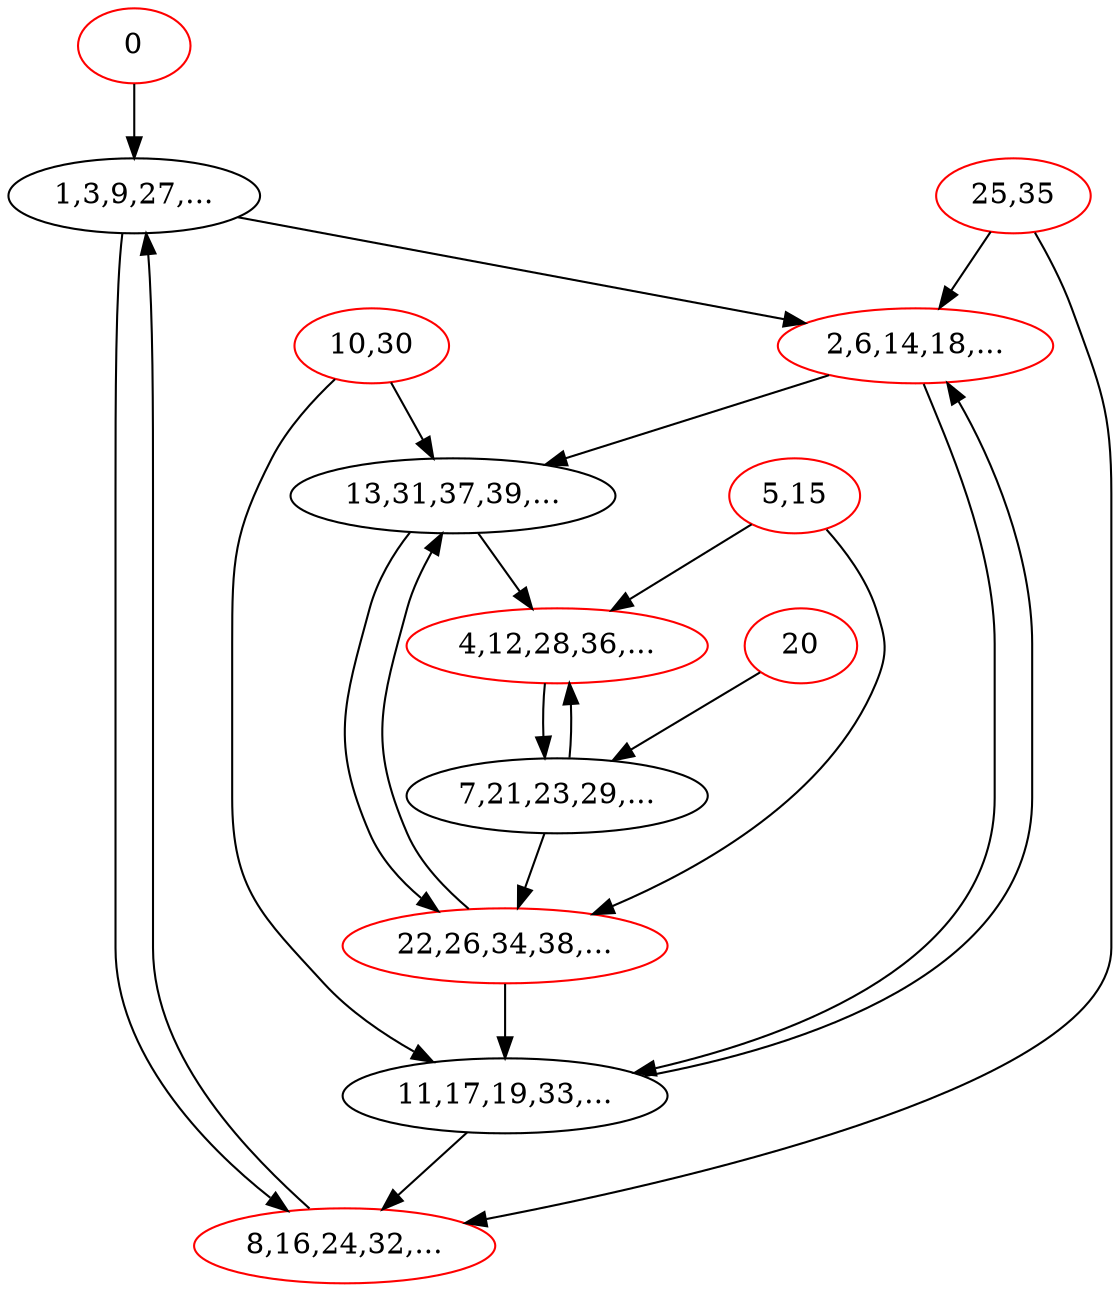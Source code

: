 digraph G {
0[label="0", color="red", bgcolor="red"];
1[label="1,3,9,27,...", color="black", bgcolor="lightgrey"];
2[label="2,6,14,18,...", color="red", bgcolor="red"];
3[label="4,12,28,36,...", color="red", bgcolor="red"];
4[label="5,15", color="red", bgcolor="red"];
5[label="7,21,23,29,...", color="black", bgcolor="lightgrey"];
6[label="8,16,24,32,...", color="red", bgcolor="red"];
7[label="10,30", color="red", bgcolor="red"];
8[label="11,17,19,33,...", color="black", bgcolor="lightgrey"];
9[label="13,31,37,39,...", color="black", bgcolor="lightgrey"];
10[label="20", color="red", bgcolor="red"];
11[label="22,26,34,38,...", color="red", bgcolor="red"];
12[label="25,35", color="red", bgcolor="red"];
0->1 ;
1->2 ;
1->6 ;
2->8 ;
2->9 ;
3->5 ;
4->3 ;
4->11 ;
5->3 ;
5->11 ;
6->1 ;
7->8 ;
7->9 ;
8->2 ;
8->6 ;
9->3 ;
9->11 ;
10->5 ;
11->8 ;
11->9 ;
12->2 ;
12->6 ;
}
